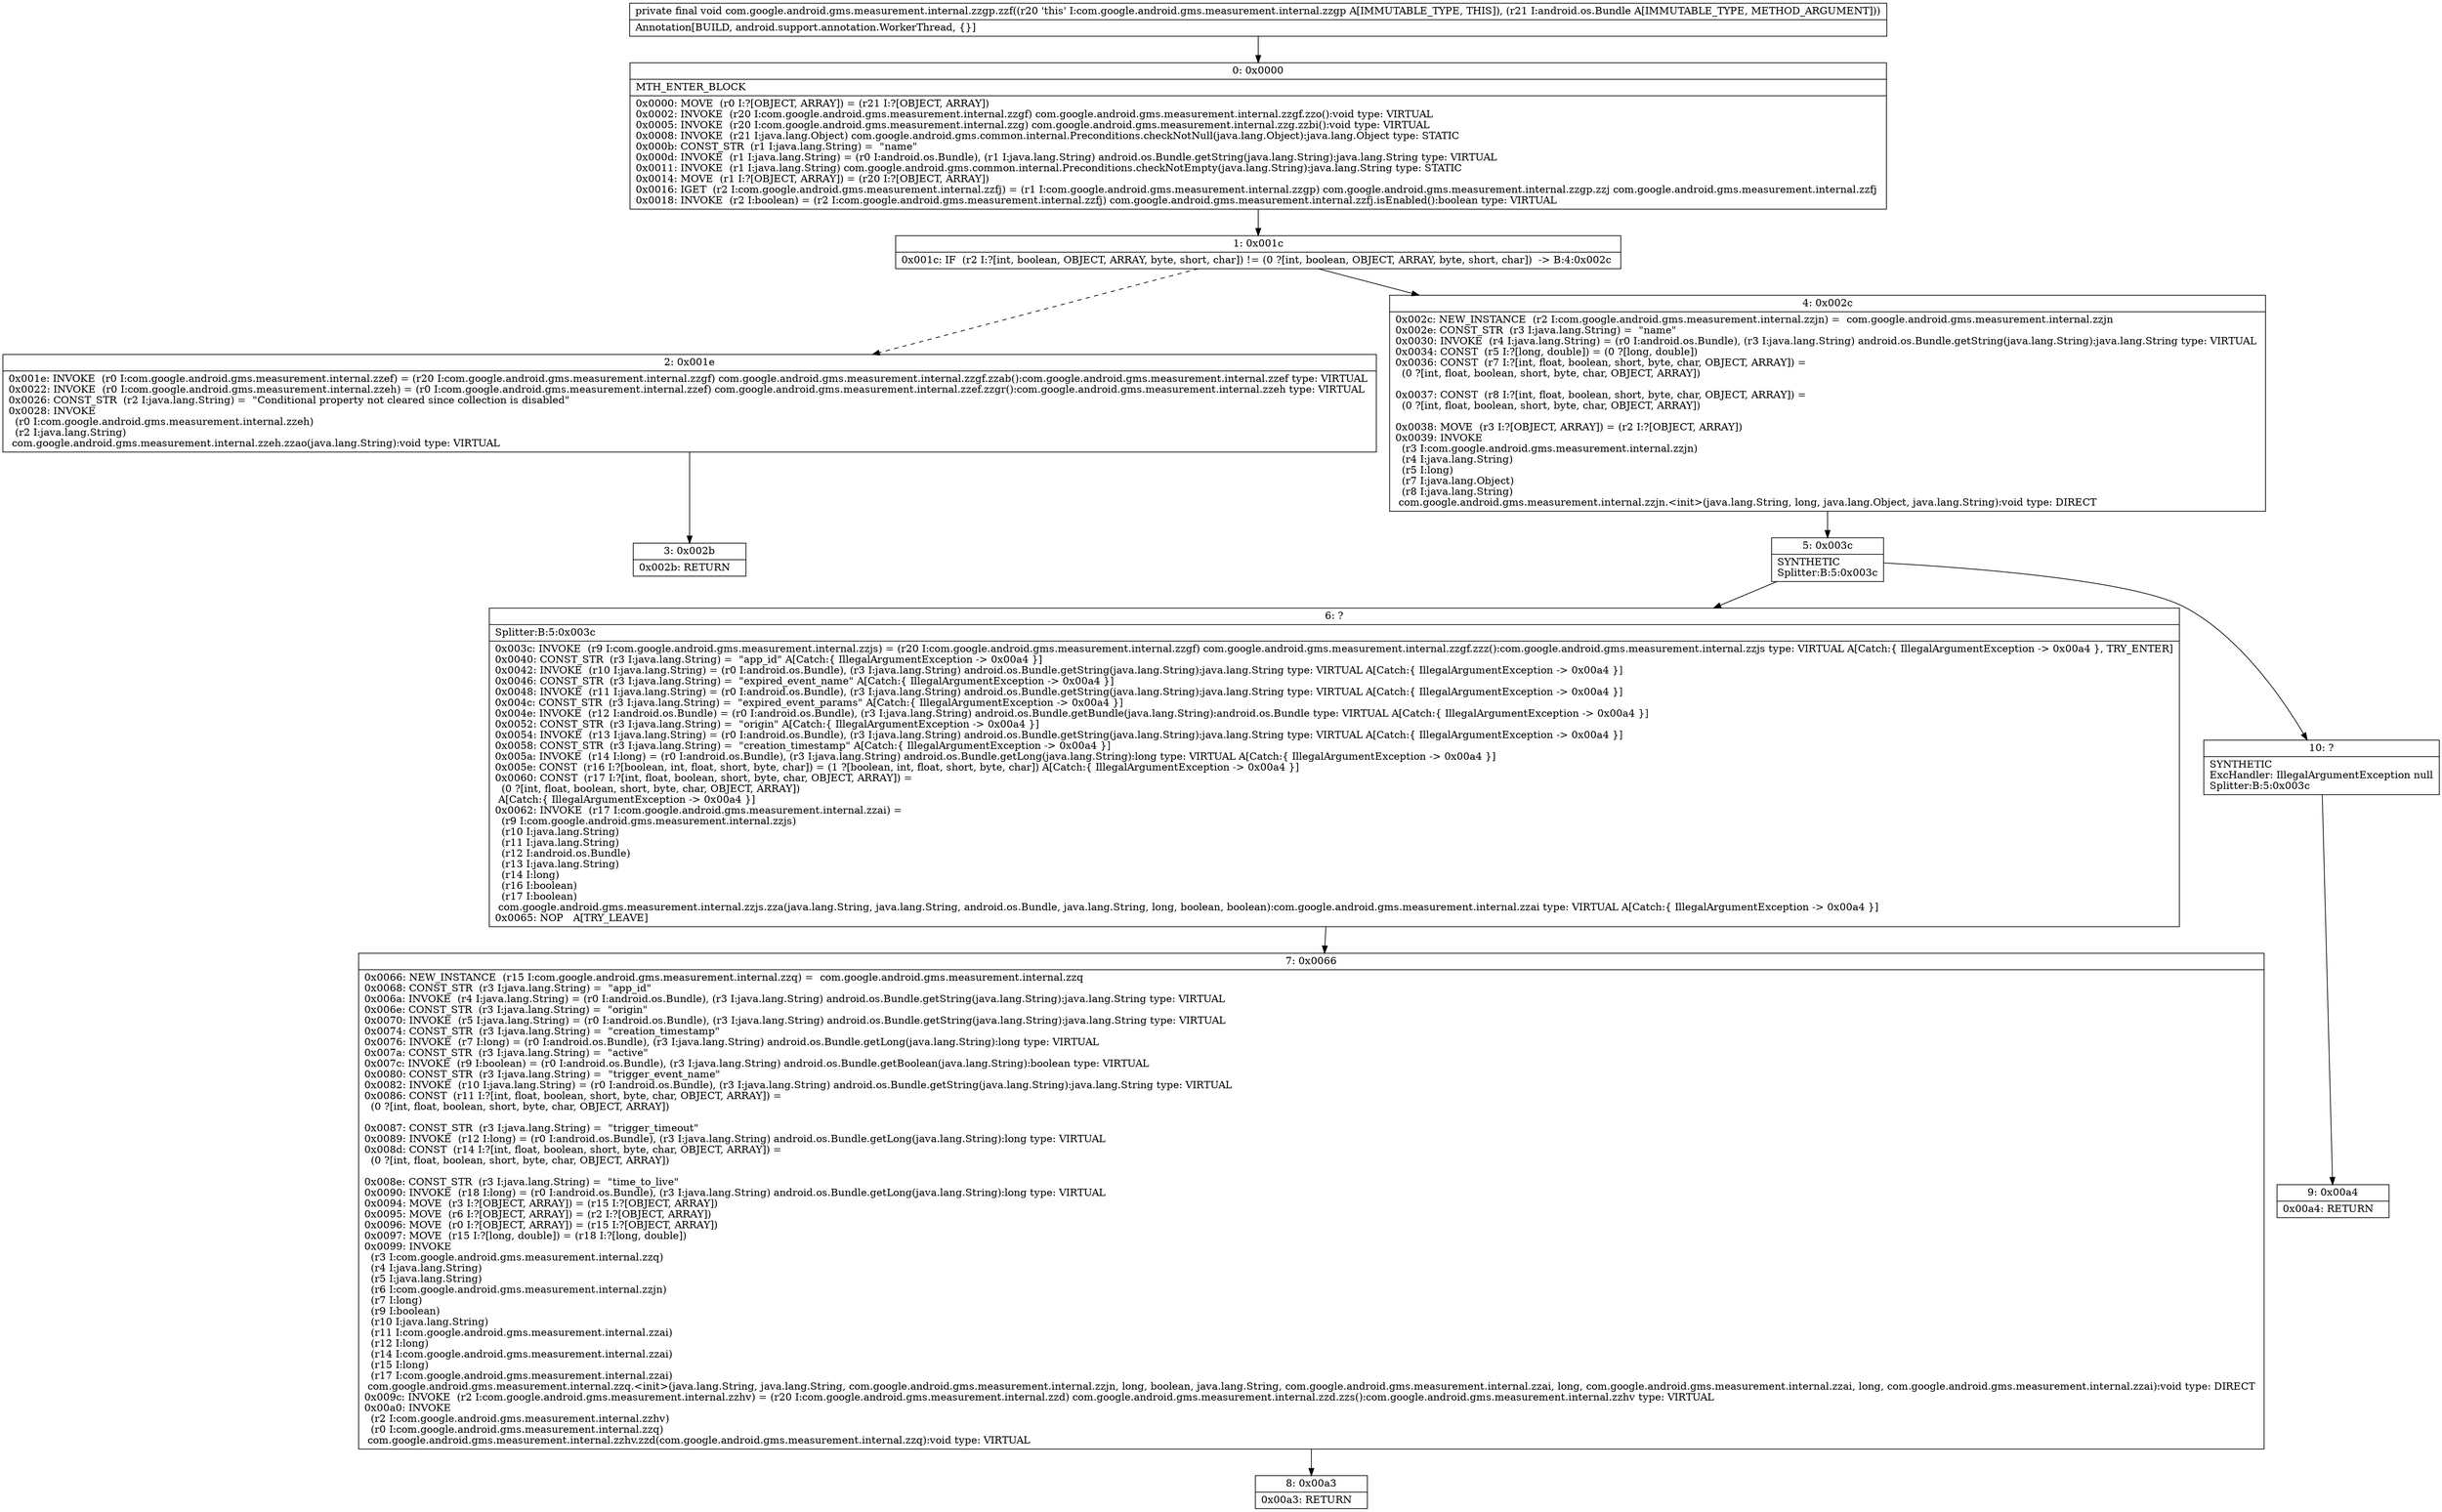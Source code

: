 digraph "CFG forcom.google.android.gms.measurement.internal.zzgp.zzf(Landroid\/os\/Bundle;)V" {
Node_0 [shape=record,label="{0\:\ 0x0000|MTH_ENTER_BLOCK\l|0x0000: MOVE  (r0 I:?[OBJECT, ARRAY]) = (r21 I:?[OBJECT, ARRAY]) \l0x0002: INVOKE  (r20 I:com.google.android.gms.measurement.internal.zzgf) com.google.android.gms.measurement.internal.zzgf.zzo():void type: VIRTUAL \l0x0005: INVOKE  (r20 I:com.google.android.gms.measurement.internal.zzg) com.google.android.gms.measurement.internal.zzg.zzbi():void type: VIRTUAL \l0x0008: INVOKE  (r21 I:java.lang.Object) com.google.android.gms.common.internal.Preconditions.checkNotNull(java.lang.Object):java.lang.Object type: STATIC \l0x000b: CONST_STR  (r1 I:java.lang.String) =  \"name\" \l0x000d: INVOKE  (r1 I:java.lang.String) = (r0 I:android.os.Bundle), (r1 I:java.lang.String) android.os.Bundle.getString(java.lang.String):java.lang.String type: VIRTUAL \l0x0011: INVOKE  (r1 I:java.lang.String) com.google.android.gms.common.internal.Preconditions.checkNotEmpty(java.lang.String):java.lang.String type: STATIC \l0x0014: MOVE  (r1 I:?[OBJECT, ARRAY]) = (r20 I:?[OBJECT, ARRAY]) \l0x0016: IGET  (r2 I:com.google.android.gms.measurement.internal.zzfj) = (r1 I:com.google.android.gms.measurement.internal.zzgp) com.google.android.gms.measurement.internal.zzgp.zzj com.google.android.gms.measurement.internal.zzfj \l0x0018: INVOKE  (r2 I:boolean) = (r2 I:com.google.android.gms.measurement.internal.zzfj) com.google.android.gms.measurement.internal.zzfj.isEnabled():boolean type: VIRTUAL \l}"];
Node_1 [shape=record,label="{1\:\ 0x001c|0x001c: IF  (r2 I:?[int, boolean, OBJECT, ARRAY, byte, short, char]) != (0 ?[int, boolean, OBJECT, ARRAY, byte, short, char])  \-\> B:4:0x002c \l}"];
Node_2 [shape=record,label="{2\:\ 0x001e|0x001e: INVOKE  (r0 I:com.google.android.gms.measurement.internal.zzef) = (r20 I:com.google.android.gms.measurement.internal.zzgf) com.google.android.gms.measurement.internal.zzgf.zzab():com.google.android.gms.measurement.internal.zzef type: VIRTUAL \l0x0022: INVOKE  (r0 I:com.google.android.gms.measurement.internal.zzeh) = (r0 I:com.google.android.gms.measurement.internal.zzef) com.google.android.gms.measurement.internal.zzef.zzgr():com.google.android.gms.measurement.internal.zzeh type: VIRTUAL \l0x0026: CONST_STR  (r2 I:java.lang.String) =  \"Conditional property not cleared since collection is disabled\" \l0x0028: INVOKE  \l  (r0 I:com.google.android.gms.measurement.internal.zzeh)\l  (r2 I:java.lang.String)\l com.google.android.gms.measurement.internal.zzeh.zzao(java.lang.String):void type: VIRTUAL \l}"];
Node_3 [shape=record,label="{3\:\ 0x002b|0x002b: RETURN   \l}"];
Node_4 [shape=record,label="{4\:\ 0x002c|0x002c: NEW_INSTANCE  (r2 I:com.google.android.gms.measurement.internal.zzjn) =  com.google.android.gms.measurement.internal.zzjn \l0x002e: CONST_STR  (r3 I:java.lang.String) =  \"name\" \l0x0030: INVOKE  (r4 I:java.lang.String) = (r0 I:android.os.Bundle), (r3 I:java.lang.String) android.os.Bundle.getString(java.lang.String):java.lang.String type: VIRTUAL \l0x0034: CONST  (r5 I:?[long, double]) = (0 ?[long, double]) \l0x0036: CONST  (r7 I:?[int, float, boolean, short, byte, char, OBJECT, ARRAY]) = \l  (0 ?[int, float, boolean, short, byte, char, OBJECT, ARRAY])\l \l0x0037: CONST  (r8 I:?[int, float, boolean, short, byte, char, OBJECT, ARRAY]) = \l  (0 ?[int, float, boolean, short, byte, char, OBJECT, ARRAY])\l \l0x0038: MOVE  (r3 I:?[OBJECT, ARRAY]) = (r2 I:?[OBJECT, ARRAY]) \l0x0039: INVOKE  \l  (r3 I:com.google.android.gms.measurement.internal.zzjn)\l  (r4 I:java.lang.String)\l  (r5 I:long)\l  (r7 I:java.lang.Object)\l  (r8 I:java.lang.String)\l com.google.android.gms.measurement.internal.zzjn.\<init\>(java.lang.String, long, java.lang.Object, java.lang.String):void type: DIRECT \l}"];
Node_5 [shape=record,label="{5\:\ 0x003c|SYNTHETIC\lSplitter:B:5:0x003c\l}"];
Node_6 [shape=record,label="{6\:\ ?|Splitter:B:5:0x003c\l|0x003c: INVOKE  (r9 I:com.google.android.gms.measurement.internal.zzjs) = (r20 I:com.google.android.gms.measurement.internal.zzgf) com.google.android.gms.measurement.internal.zzgf.zzz():com.google.android.gms.measurement.internal.zzjs type: VIRTUAL A[Catch:\{ IllegalArgumentException \-\> 0x00a4 \}, TRY_ENTER]\l0x0040: CONST_STR  (r3 I:java.lang.String) =  \"app_id\" A[Catch:\{ IllegalArgumentException \-\> 0x00a4 \}]\l0x0042: INVOKE  (r10 I:java.lang.String) = (r0 I:android.os.Bundle), (r3 I:java.lang.String) android.os.Bundle.getString(java.lang.String):java.lang.String type: VIRTUAL A[Catch:\{ IllegalArgumentException \-\> 0x00a4 \}]\l0x0046: CONST_STR  (r3 I:java.lang.String) =  \"expired_event_name\" A[Catch:\{ IllegalArgumentException \-\> 0x00a4 \}]\l0x0048: INVOKE  (r11 I:java.lang.String) = (r0 I:android.os.Bundle), (r3 I:java.lang.String) android.os.Bundle.getString(java.lang.String):java.lang.String type: VIRTUAL A[Catch:\{ IllegalArgumentException \-\> 0x00a4 \}]\l0x004c: CONST_STR  (r3 I:java.lang.String) =  \"expired_event_params\" A[Catch:\{ IllegalArgumentException \-\> 0x00a4 \}]\l0x004e: INVOKE  (r12 I:android.os.Bundle) = (r0 I:android.os.Bundle), (r3 I:java.lang.String) android.os.Bundle.getBundle(java.lang.String):android.os.Bundle type: VIRTUAL A[Catch:\{ IllegalArgumentException \-\> 0x00a4 \}]\l0x0052: CONST_STR  (r3 I:java.lang.String) =  \"origin\" A[Catch:\{ IllegalArgumentException \-\> 0x00a4 \}]\l0x0054: INVOKE  (r13 I:java.lang.String) = (r0 I:android.os.Bundle), (r3 I:java.lang.String) android.os.Bundle.getString(java.lang.String):java.lang.String type: VIRTUAL A[Catch:\{ IllegalArgumentException \-\> 0x00a4 \}]\l0x0058: CONST_STR  (r3 I:java.lang.String) =  \"creation_timestamp\" A[Catch:\{ IllegalArgumentException \-\> 0x00a4 \}]\l0x005a: INVOKE  (r14 I:long) = (r0 I:android.os.Bundle), (r3 I:java.lang.String) android.os.Bundle.getLong(java.lang.String):long type: VIRTUAL A[Catch:\{ IllegalArgumentException \-\> 0x00a4 \}]\l0x005e: CONST  (r16 I:?[boolean, int, float, short, byte, char]) = (1 ?[boolean, int, float, short, byte, char]) A[Catch:\{ IllegalArgumentException \-\> 0x00a4 \}]\l0x0060: CONST  (r17 I:?[int, float, boolean, short, byte, char, OBJECT, ARRAY]) = \l  (0 ?[int, float, boolean, short, byte, char, OBJECT, ARRAY])\l A[Catch:\{ IllegalArgumentException \-\> 0x00a4 \}]\l0x0062: INVOKE  (r17 I:com.google.android.gms.measurement.internal.zzai) = \l  (r9 I:com.google.android.gms.measurement.internal.zzjs)\l  (r10 I:java.lang.String)\l  (r11 I:java.lang.String)\l  (r12 I:android.os.Bundle)\l  (r13 I:java.lang.String)\l  (r14 I:long)\l  (r16 I:boolean)\l  (r17 I:boolean)\l com.google.android.gms.measurement.internal.zzjs.zza(java.lang.String, java.lang.String, android.os.Bundle, java.lang.String, long, boolean, boolean):com.google.android.gms.measurement.internal.zzai type: VIRTUAL A[Catch:\{ IllegalArgumentException \-\> 0x00a4 \}]\l0x0065: NOP   A[TRY_LEAVE]\l}"];
Node_7 [shape=record,label="{7\:\ 0x0066|0x0066: NEW_INSTANCE  (r15 I:com.google.android.gms.measurement.internal.zzq) =  com.google.android.gms.measurement.internal.zzq \l0x0068: CONST_STR  (r3 I:java.lang.String) =  \"app_id\" \l0x006a: INVOKE  (r4 I:java.lang.String) = (r0 I:android.os.Bundle), (r3 I:java.lang.String) android.os.Bundle.getString(java.lang.String):java.lang.String type: VIRTUAL \l0x006e: CONST_STR  (r3 I:java.lang.String) =  \"origin\" \l0x0070: INVOKE  (r5 I:java.lang.String) = (r0 I:android.os.Bundle), (r3 I:java.lang.String) android.os.Bundle.getString(java.lang.String):java.lang.String type: VIRTUAL \l0x0074: CONST_STR  (r3 I:java.lang.String) =  \"creation_timestamp\" \l0x0076: INVOKE  (r7 I:long) = (r0 I:android.os.Bundle), (r3 I:java.lang.String) android.os.Bundle.getLong(java.lang.String):long type: VIRTUAL \l0x007a: CONST_STR  (r3 I:java.lang.String) =  \"active\" \l0x007c: INVOKE  (r9 I:boolean) = (r0 I:android.os.Bundle), (r3 I:java.lang.String) android.os.Bundle.getBoolean(java.lang.String):boolean type: VIRTUAL \l0x0080: CONST_STR  (r3 I:java.lang.String) =  \"trigger_event_name\" \l0x0082: INVOKE  (r10 I:java.lang.String) = (r0 I:android.os.Bundle), (r3 I:java.lang.String) android.os.Bundle.getString(java.lang.String):java.lang.String type: VIRTUAL \l0x0086: CONST  (r11 I:?[int, float, boolean, short, byte, char, OBJECT, ARRAY]) = \l  (0 ?[int, float, boolean, short, byte, char, OBJECT, ARRAY])\l \l0x0087: CONST_STR  (r3 I:java.lang.String) =  \"trigger_timeout\" \l0x0089: INVOKE  (r12 I:long) = (r0 I:android.os.Bundle), (r3 I:java.lang.String) android.os.Bundle.getLong(java.lang.String):long type: VIRTUAL \l0x008d: CONST  (r14 I:?[int, float, boolean, short, byte, char, OBJECT, ARRAY]) = \l  (0 ?[int, float, boolean, short, byte, char, OBJECT, ARRAY])\l \l0x008e: CONST_STR  (r3 I:java.lang.String) =  \"time_to_live\" \l0x0090: INVOKE  (r18 I:long) = (r0 I:android.os.Bundle), (r3 I:java.lang.String) android.os.Bundle.getLong(java.lang.String):long type: VIRTUAL \l0x0094: MOVE  (r3 I:?[OBJECT, ARRAY]) = (r15 I:?[OBJECT, ARRAY]) \l0x0095: MOVE  (r6 I:?[OBJECT, ARRAY]) = (r2 I:?[OBJECT, ARRAY]) \l0x0096: MOVE  (r0 I:?[OBJECT, ARRAY]) = (r15 I:?[OBJECT, ARRAY]) \l0x0097: MOVE  (r15 I:?[long, double]) = (r18 I:?[long, double]) \l0x0099: INVOKE  \l  (r3 I:com.google.android.gms.measurement.internal.zzq)\l  (r4 I:java.lang.String)\l  (r5 I:java.lang.String)\l  (r6 I:com.google.android.gms.measurement.internal.zzjn)\l  (r7 I:long)\l  (r9 I:boolean)\l  (r10 I:java.lang.String)\l  (r11 I:com.google.android.gms.measurement.internal.zzai)\l  (r12 I:long)\l  (r14 I:com.google.android.gms.measurement.internal.zzai)\l  (r15 I:long)\l  (r17 I:com.google.android.gms.measurement.internal.zzai)\l com.google.android.gms.measurement.internal.zzq.\<init\>(java.lang.String, java.lang.String, com.google.android.gms.measurement.internal.zzjn, long, boolean, java.lang.String, com.google.android.gms.measurement.internal.zzai, long, com.google.android.gms.measurement.internal.zzai, long, com.google.android.gms.measurement.internal.zzai):void type: DIRECT \l0x009c: INVOKE  (r2 I:com.google.android.gms.measurement.internal.zzhv) = (r20 I:com.google.android.gms.measurement.internal.zzd) com.google.android.gms.measurement.internal.zzd.zzs():com.google.android.gms.measurement.internal.zzhv type: VIRTUAL \l0x00a0: INVOKE  \l  (r2 I:com.google.android.gms.measurement.internal.zzhv)\l  (r0 I:com.google.android.gms.measurement.internal.zzq)\l com.google.android.gms.measurement.internal.zzhv.zzd(com.google.android.gms.measurement.internal.zzq):void type: VIRTUAL \l}"];
Node_8 [shape=record,label="{8\:\ 0x00a3|0x00a3: RETURN   \l}"];
Node_9 [shape=record,label="{9\:\ 0x00a4|0x00a4: RETURN   \l}"];
Node_10 [shape=record,label="{10\:\ ?|SYNTHETIC\lExcHandler: IllegalArgumentException null\lSplitter:B:5:0x003c\l}"];
MethodNode[shape=record,label="{private final void com.google.android.gms.measurement.internal.zzgp.zzf((r20 'this' I:com.google.android.gms.measurement.internal.zzgp A[IMMUTABLE_TYPE, THIS]), (r21 I:android.os.Bundle A[IMMUTABLE_TYPE, METHOD_ARGUMENT]))  | Annotation[BUILD, android.support.annotation.WorkerThread, \{\}]\l}"];
MethodNode -> Node_0;
Node_0 -> Node_1;
Node_1 -> Node_2[style=dashed];
Node_1 -> Node_4;
Node_2 -> Node_3;
Node_4 -> Node_5;
Node_5 -> Node_6;
Node_5 -> Node_10;
Node_6 -> Node_7;
Node_7 -> Node_8;
Node_10 -> Node_9;
}

